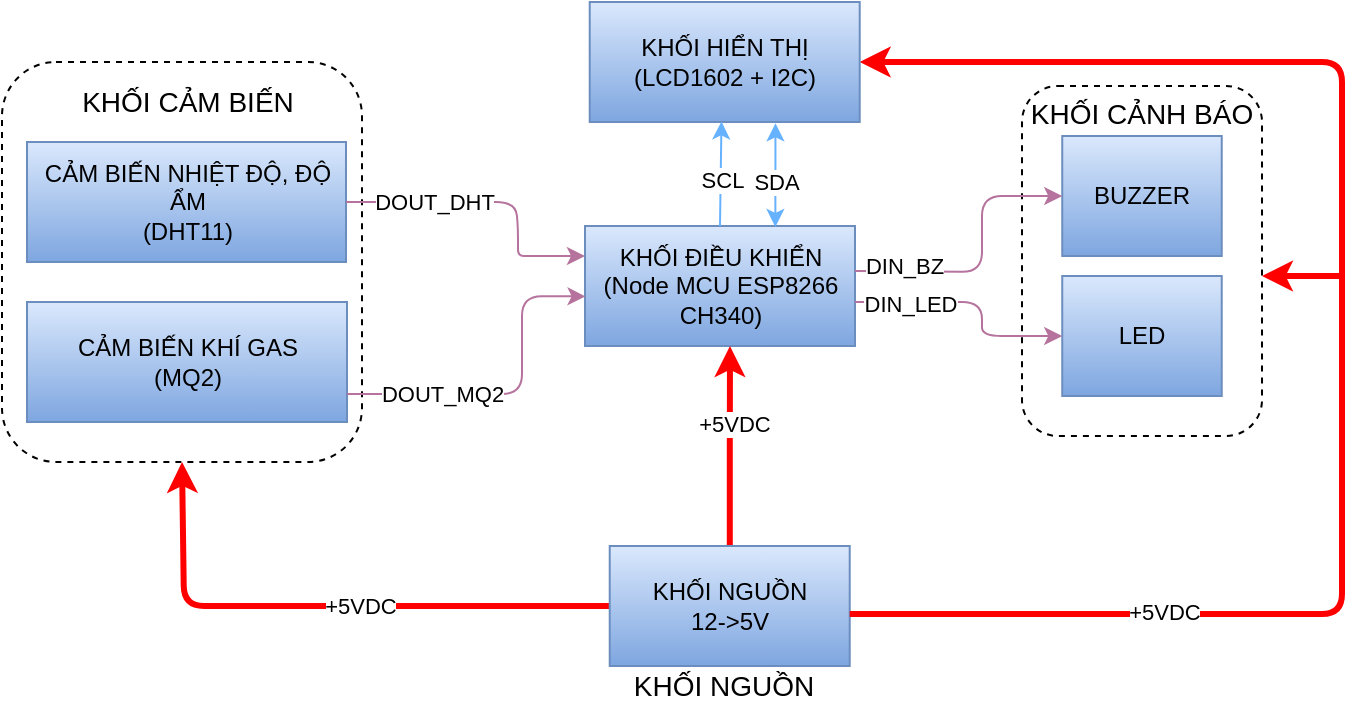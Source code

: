 <mxfile version="14.7.6" type="device"><diagram id="oYb_AYXwOsjBU-ZkwByg" name="Page-1"><mxGraphModel dx="723" dy="383" grid="1" gridSize="10" guides="1" tooltips="1" connect="1" arrows="1" fold="1" page="1" pageScale="1" pageWidth="827" pageHeight="1169" math="0" shadow="0"><root><mxCell id="0"/><mxCell id="1" parent="0"/><mxCell id="GEMk7bCSAU76xJzMdwud-1" value="" style="rounded=1;whiteSpace=wrap;html=1;dashed=1;gradientColor=#ffffff;gradientDirection=south;shadow=0;sketch=0;glass=0;" parent="1" vertex="1"><mxGeometry x="520" y="398" width="180" height="200" as="geometry"/></mxCell><mxCell id="GEMk7bCSAU76xJzMdwud-2" value="KHỐI ĐIỀU KHIỂN&lt;br&gt;(Node MCU ESP8266&lt;br&gt;CH340)" style="rounded=0;whiteSpace=wrap;html=1;gradientColor=#7ea6e0;fillColor=#dae8fc;strokeColor=#6c8ebf;" parent="1" vertex="1"><mxGeometry x="811.5" y="480" width="135" height="60" as="geometry"/></mxCell><mxCell id="GEMk7bCSAU76xJzMdwud-4" value="CẢM BIẾN NHIỆT ĐỘ, ĐỘ ẨM&lt;br&gt;(DHT11)" style="rounded=0;whiteSpace=wrap;html=1;gradientColor=#7ea6e0;fillColor=#dae8fc;strokeColor=#6c8ebf;" parent="1" vertex="1"><mxGeometry x="532.5" y="438" width="159.5" height="60" as="geometry"/></mxCell><mxCell id="GEMk7bCSAU76xJzMdwud-5" value="CẢM BIẾN KHÍ GAS&lt;br&gt;(MQ2)" style="rounded=0;whiteSpace=wrap;html=1;gradientColor=#7ea6e0;fillColor=#dae8fc;strokeColor=#6c8ebf;" parent="1" vertex="1"><mxGeometry x="532.5" y="518" width="160" height="60" as="geometry"/></mxCell><mxCell id="GEMk7bCSAU76xJzMdwud-7" value="&lt;font style=&quot;font-size: 14px&quot;&gt;KHỐI CẢM BIẾN&lt;/font&gt;" style="text;html=1;strokeColor=none;fillColor=none;align=center;verticalAlign=middle;whiteSpace=wrap;rounded=0;dashed=1;" parent="1" vertex="1"><mxGeometry x="537.5" y="408" width="150" height="20" as="geometry"/></mxCell><mxCell id="GEMk7bCSAU76xJzMdwud-17" style="edgeStyle=orthogonalEdgeStyle;rounded=0;orthogonalLoop=1;jettySize=auto;html=1;entryX=0.537;entryY=1.001;entryDx=0;entryDy=0;entryPerimeter=0;strokeColor=#FF0000;strokeWidth=3;" parent="1" source="GEMk7bCSAU76xJzMdwud-11" target="GEMk7bCSAU76xJzMdwud-2" edge="1"><mxGeometry relative="1" as="geometry"/></mxCell><mxCell id="GEMk7bCSAU76xJzMdwud-18" value="+5VDC" style="edgeLabel;html=1;align=center;verticalAlign=middle;resizable=0;points=[];" parent="GEMk7bCSAU76xJzMdwud-17" vertex="1" connectable="0"><mxGeometry x="0.227" y="-2" relative="1" as="geometry"><mxPoint as="offset"/></mxGeometry></mxCell><mxCell id="GEMk7bCSAU76xJzMdwud-19" value="" style="endArrow=classic;html=1;strokeColor=#FF0000;strokeWidth=3;exitX=0;exitY=0.5;exitDx=0;exitDy=0;entryX=0.5;entryY=1;entryDx=0;entryDy=0;" parent="1" source="GEMk7bCSAU76xJzMdwud-11" target="GEMk7bCSAU76xJzMdwud-1" edge="1"><mxGeometry width="50" height="50" relative="1" as="geometry"><mxPoint x="594" y="650" as="sourcePoint"/><mxPoint x="644" y="600" as="targetPoint"/><Array as="points"><mxPoint x="611" y="670"/></Array></mxGeometry></mxCell><mxCell id="GEMk7bCSAU76xJzMdwud-20" value="+5VDC" style="edgeLabel;html=1;align=center;verticalAlign=middle;resizable=0;points=[];" parent="GEMk7bCSAU76xJzMdwud-19" vertex="1" connectable="0"><mxGeometry x="0.635" y="1" relative="1" as="geometry"><mxPoint x="89" y="20" as="offset"/></mxGeometry></mxCell><mxCell id="GEMk7bCSAU76xJzMdwud-23" value="" style="endArrow=classic;html=1;strokeWidth=1;exitX=1;exitY=0.5;exitDx=0;exitDy=0;entryX=0;entryY=0.25;entryDx=0;entryDy=0;strokeColor=#B5739D;" parent="1" source="GEMk7bCSAU76xJzMdwud-4" target="GEMk7bCSAU76xJzMdwud-2" edge="1"><mxGeometry width="50" height="50" relative="1" as="geometry"><mxPoint x="769" y="614" as="sourcePoint"/><mxPoint x="809" y="495" as="targetPoint"/><Array as="points"><mxPoint x="777" y="468"/><mxPoint x="778" y="482"/><mxPoint x="778" y="495"/><mxPoint x="784" y="495"/></Array></mxGeometry></mxCell><mxCell id="GEMk7bCSAU76xJzMdwud-24" value="DOUT_DHT" style="edgeLabel;html=1;align=center;verticalAlign=middle;resizable=0;points=[];" parent="GEMk7bCSAU76xJzMdwud-23" vertex="1" connectable="0"><mxGeometry x="-0.272" y="-2" relative="1" as="geometry"><mxPoint x="-9" y="-2" as="offset"/></mxGeometry></mxCell><mxCell id="GEMk7bCSAU76xJzMdwud-11" value="KHỐI NGUỒN&lt;br&gt;12-&amp;gt;5V" style="rounded=0;whiteSpace=wrap;html=1;gradientColor=#7ea6e0;fillColor=#dae8fc;strokeColor=#6c8ebf;" parent="1" vertex="1"><mxGeometry x="823.86" y="640" width="120" height="60" as="geometry"/></mxCell><mxCell id="GEMk7bCSAU76xJzMdwud-12" value="&lt;font style=&quot;font-size: 14px&quot;&gt;KHỐI NGUỒN&lt;/font&gt;" style="text;html=1;strokeColor=none;fillColor=none;align=center;verticalAlign=middle;whiteSpace=wrap;rounded=0;dashed=1;" parent="1" vertex="1"><mxGeometry x="806.36" y="700" width="150" height="20" as="geometry"/></mxCell><mxCell id="GEMk7bCSAU76xJzMdwud-13" value="" style="endArrow=classic;html=1;strokeWidth=3;strokeColor=#FF0000;entryX=1;entryY=0.5;entryDx=0;entryDy=0;" parent="1" target="GEMk7bCSAU76xJzMdwud-42" edge="1"><mxGeometry x="713.86" y="619" width="50" height="50" as="geometry"><mxPoint x="943.86" y="674" as="sourcePoint"/><mxPoint x="1200" y="390" as="targetPoint"/><Array as="points"><mxPoint x="1138.86" y="674"/><mxPoint x="1190" y="674"/><mxPoint x="1190" y="398"/></Array></mxGeometry></mxCell><mxCell id="GEMk7bCSAU76xJzMdwud-14" value="+5VDC" style="edgeLabel;html=1;align=center;verticalAlign=middle;resizable=0;points=[];" parent="GEMk7bCSAU76xJzMdwud-13" vertex="1" connectable="0"><mxGeometry x="-0.391" y="1" relative="1" as="geometry"><mxPoint x="-76" as="offset"/></mxGeometry></mxCell><mxCell id="GEMk7bCSAU76xJzMdwud-42" value="KHỐI HIỂN THỊ&lt;br&gt;(LCD1602 + I2C)" style="rounded=0;whiteSpace=wrap;html=1;gradientColor=#7ea6e0;fillColor=#dae8fc;strokeColor=#6c8ebf;" parent="1" vertex="1"><mxGeometry x="813.86" y="368" width="135" height="60" as="geometry"/></mxCell><mxCell id="GEMk7bCSAU76xJzMdwud-44" value="" style="rounded=1;whiteSpace=wrap;html=1;dashed=1;gradientColor=#ffffff;gradientDirection=south;shadow=0;sketch=0;glass=0;" parent="1" vertex="1"><mxGeometry x="1030" y="410" width="120" height="175" as="geometry"/></mxCell><mxCell id="GEMk7bCSAU76xJzMdwud-45" value="BUZZER" style="rounded=0;whiteSpace=wrap;html=1;gradientColor=#7ea6e0;fillColor=#dae8fc;strokeColor=#6c8ebf;" parent="1" vertex="1"><mxGeometry x="1050.12" y="435" width="79.75" height="60" as="geometry"/></mxCell><mxCell id="GEMk7bCSAU76xJzMdwud-46" value="LED" style="rounded=0;whiteSpace=wrap;html=1;gradientColor=#7ea6e0;fillColor=#dae8fc;strokeColor=#6c8ebf;" parent="1" vertex="1"><mxGeometry x="1050.12" y="505" width="79.75" height="60" as="geometry"/></mxCell><mxCell id="GEMk7bCSAU76xJzMdwud-48" value="" style="endArrow=classic;html=1;strokeColor=#B5739D;entryX=0.002;entryY=0.587;entryDx=0;entryDy=0;entryPerimeter=0;" parent="1" target="GEMk7bCSAU76xJzMdwud-2" edge="1"><mxGeometry width="50" height="50" relative="1" as="geometry"><mxPoint x="692.5" y="564" as="sourcePoint"/><mxPoint x="742.5" y="514" as="targetPoint"/><Array as="points"><mxPoint x="780" y="564"/><mxPoint x="780" y="515"/></Array></mxGeometry></mxCell><mxCell id="GEMk7bCSAU76xJzMdwud-49" value="DOUT_MQ2" style="edgeLabel;html=1;align=center;verticalAlign=middle;resizable=0;points=[];" parent="GEMk7bCSAU76xJzMdwud-48" vertex="1" connectable="0"><mxGeometry x="-0.2" relative="1" as="geometry"><mxPoint x="-20" as="offset"/></mxGeometry></mxCell><mxCell id="GEMk7bCSAU76xJzMdwud-50" value="" style="endArrow=classic;html=1;strokeColor=#B5739D;exitX=1;exitY=0.376;exitDx=0;exitDy=0;exitPerimeter=0;entryX=0;entryY=0.5;entryDx=0;entryDy=0;" parent="1" source="GEMk7bCSAU76xJzMdwud-2" target="GEMk7bCSAU76xJzMdwud-45" edge="1"><mxGeometry width="50" height="50" relative="1" as="geometry"><mxPoint x="948.86" y="498" as="sourcePoint"/><mxPoint x="998.86" y="448" as="targetPoint"/><Array as="points"><mxPoint x="1010" y="503"/><mxPoint x="1010" y="465"/></Array></mxGeometry></mxCell><mxCell id="GEMk7bCSAU76xJzMdwud-52" value="DIN_BZ" style="edgeLabel;html=1;align=center;verticalAlign=middle;resizable=0;points=[];" parent="GEMk7bCSAU76xJzMdwud-50" vertex="1" connectable="0"><mxGeometry x="-0.713" relative="1" as="geometry"><mxPoint x="4" y="-3" as="offset"/></mxGeometry></mxCell><mxCell id="GEMk7bCSAU76xJzMdwud-51" value="" style="endArrow=classic;html=1;strokeColor=#B5739D;entryX=0;entryY=0.5;entryDx=0;entryDy=0;" parent="1" target="GEMk7bCSAU76xJzMdwud-46" edge="1"><mxGeometry width="50" height="50" relative="1" as="geometry"><mxPoint x="946.5" y="518" as="sourcePoint"/><mxPoint x="996.5" y="468" as="targetPoint"/><Array as="points"><mxPoint x="1010" y="518"/><mxPoint x="1010" y="535"/></Array></mxGeometry></mxCell><mxCell id="GEMk7bCSAU76xJzMdwud-53" value="DIN_LED" style="edgeLabel;html=1;align=center;verticalAlign=middle;resizable=0;points=[];" parent="GEMk7bCSAU76xJzMdwud-51" vertex="1" connectable="0"><mxGeometry x="-0.555" y="-1" relative="1" as="geometry"><mxPoint as="offset"/></mxGeometry></mxCell><mxCell id="GEMk7bCSAU76xJzMdwud-54" value="&lt;font style=&quot;font-size: 14px&quot;&gt;KHỐI CẢNH BÁO&lt;br&gt;&lt;/font&gt;" style="text;html=1;strokeColor=none;fillColor=none;align=center;verticalAlign=middle;whiteSpace=wrap;rounded=0;dashed=1;" parent="1" vertex="1"><mxGeometry x="1014.99" y="416" width="150" height="15" as="geometry"/></mxCell><mxCell id="nFGllvtWMB7VGItTwNig-1" value="" style="endArrow=classic;html=1;strokeWidth=3;strokeColor=#FF0000;" parent="1" edge="1"><mxGeometry width="50" height="50" relative="1" as="geometry"><mxPoint x="1190" y="505" as="sourcePoint"/><mxPoint x="1150" y="505" as="targetPoint"/></mxGeometry></mxCell><mxCell id="nFGllvtWMB7VGItTwNig-2" value="" style="endArrow=classic;html=1;strokeWidth=1;strokeColor=#66B2FF;exitX=0.5;exitY=0;exitDx=0;exitDy=0;entryX=0.488;entryY=0.995;entryDx=0;entryDy=0;entryPerimeter=0;" parent="1" source="GEMk7bCSAU76xJzMdwud-2" target="GEMk7bCSAU76xJzMdwud-42" edge="1"><mxGeometry width="50" height="50" relative="1" as="geometry"><mxPoint x="880" y="430" as="sourcePoint"/><mxPoint x="910" y="450" as="targetPoint"/></mxGeometry></mxCell><mxCell id="nFGllvtWMB7VGItTwNig-3" value="SCL" style="edgeLabel;html=1;align=center;verticalAlign=middle;resizable=0;points=[];" parent="nFGllvtWMB7VGItTwNig-2" vertex="1" connectable="0"><mxGeometry x="-0.1" relative="1" as="geometry"><mxPoint as="offset"/></mxGeometry></mxCell><mxCell id="nFGllvtWMB7VGItTwNig-4" value="" style="endArrow=classic;startArrow=classic;html=1;strokeColor=#66B2FF;strokeWidth=1;entryX=0.688;entryY=1.011;entryDx=0;entryDy=0;entryPerimeter=0;exitX=0.705;exitY=0.008;exitDx=0;exitDy=0;exitPerimeter=0;" parent="1" source="GEMk7bCSAU76xJzMdwud-2" target="GEMk7bCSAU76xJzMdwud-42" edge="1"><mxGeometry width="50" height="50" relative="1" as="geometry"><mxPoint x="880" y="490" as="sourcePoint"/><mxPoint x="930" y="440" as="targetPoint"/></mxGeometry></mxCell><mxCell id="nFGllvtWMB7VGItTwNig-5" value="SDA" style="edgeLabel;html=1;align=center;verticalAlign=middle;resizable=0;points=[];" parent="nFGllvtWMB7VGItTwNig-4" vertex="1" connectable="0"><mxGeometry x="-0.124" relative="1" as="geometry"><mxPoint as="offset"/></mxGeometry></mxCell></root></mxGraphModel></diagram></mxfile>